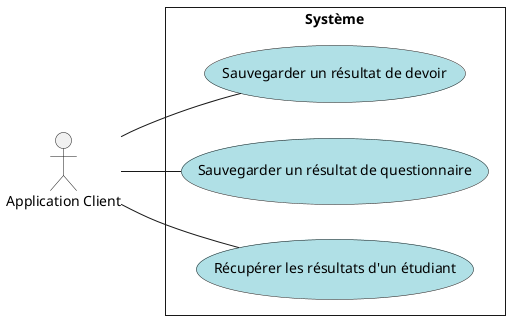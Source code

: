 @startuml
left to right direction
skinparam style strictuml
skinparam packageStyle rect
skinparam backgroundcolor transparent
skinparam defaultfontname Verdana
actor "Application Client" as C
rectangle "Système" {
  (Sauvegarder un résultat de devoir) as SRD #powderblue
  (Sauvegarder un résultat de questionnaire) as SRQ #powderblue
  (Récupérer les résultats d'un étudiant) as RRE #powderblue
  C -- SRD
  C -- SRQ
  C -- RRE
}
@enduml